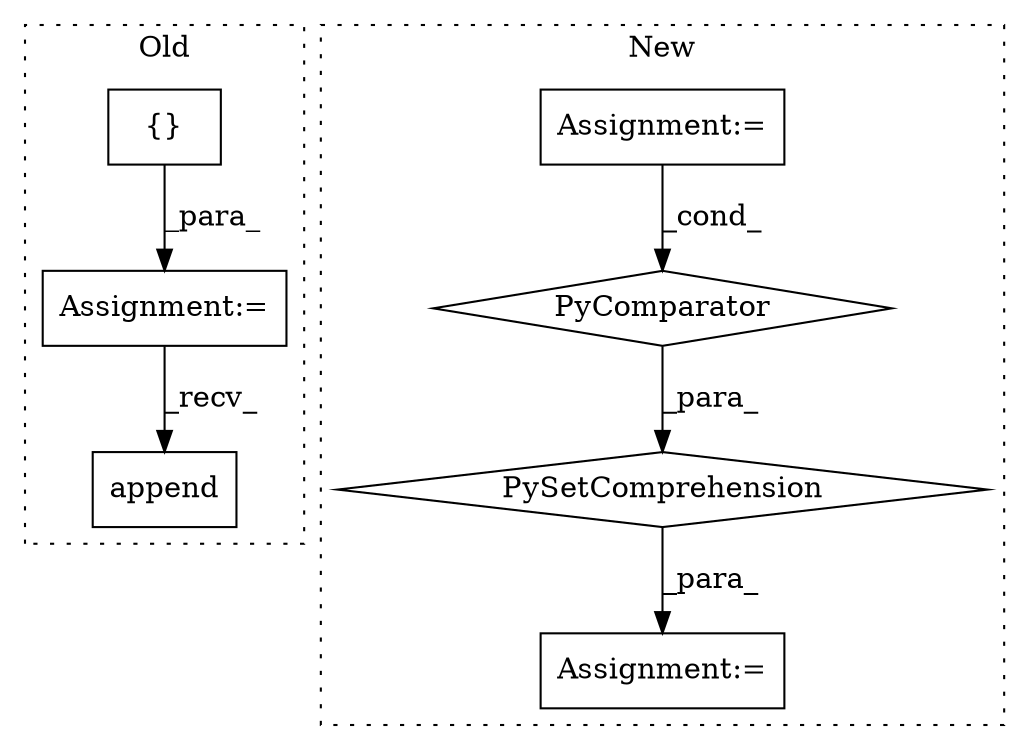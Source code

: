 digraph G {
subgraph cluster0 {
1 [label="append" a="32" s="3558,3591" l="7,1" shape="box"];
6 [label="Assignment:=" a="7" s="3278" l="1" shape="box"];
7 [label="{}" a="4" s="3288,3328" l="1,1" shape="box"];
label = "Old";
style="dotted";
}
subgraph cluster1 {
2 [label="PySetComprehension" a="111" s="3374" l="132" shape="diamond"];
3 [label="Assignment:=" a="7" s="3001" l="1" shape="box"];
4 [label="PyComparator" a="113" s="3464" l="34" shape="diamond"];
5 [label="Assignment:=" a="7" s="3355" l="1" shape="box"];
label = "New";
style="dotted";
}
2 -> 5 [label="_para_"];
3 -> 4 [label="_cond_"];
4 -> 2 [label="_para_"];
6 -> 1 [label="_recv_"];
7 -> 6 [label="_para_"];
}